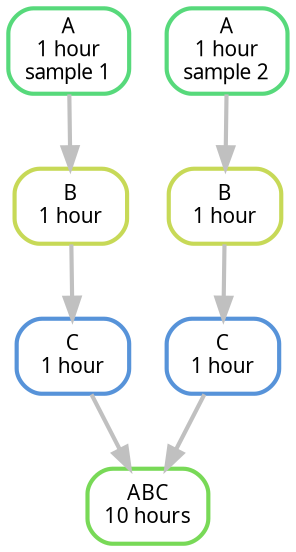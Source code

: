 digraph snakemake_dag {
    graph[bgcolor=white, margin=0];
    node[shape=box, style=rounded, fontname=sans,                 fontsize=10, penwidth=2];
    edge[penwidth=2, color=grey];
	0[label = "ABC\n10 hours", color = "0.29 0.6 0.85", style="rounded"];
	1[label = "C\n1 hour", color = "0.59 0.6 0.85", style="rounded"];
	2[label = "C\n1 hour", color = "0.59 0.6 0.85", style="rounded"];
	3[label = "B\n1 hour", color = "0.19 0.6 0.85", style="rounded"];
	4[label = "B\n1 hour", color = "0.19 0.6 0.85", style="rounded"];
	5[label = "A\n1 hour\nsample 1", color = "0.38 0.6 0.85", style="rounded"];
	6[label = "A\n1 hour\nsample 2", color = "0.38 0.6 0.85", style="rounded"];
	1 -> 0
	2 -> 0
	3 -> 1
	4 -> 2
	5 -> 3
	6 -> 4
}            
